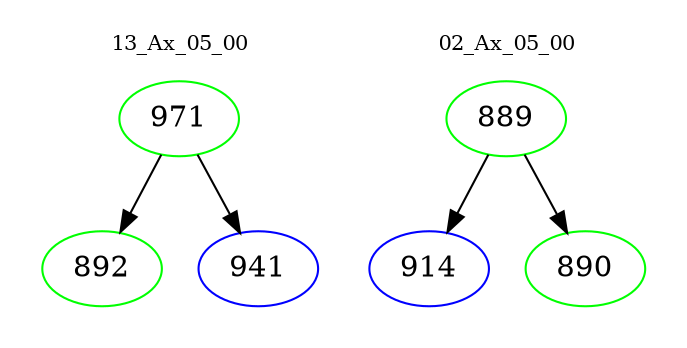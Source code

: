 digraph{
subgraph cluster_0 {
color = white
label = "13_Ax_05_00";
fontsize=10;
T0_971 [label="971", color="green"]
T0_971 -> T0_892 [color="black"]
T0_892 [label="892", color="green"]
T0_971 -> T0_941 [color="black"]
T0_941 [label="941", color="blue"]
}
subgraph cluster_1 {
color = white
label = "02_Ax_05_00";
fontsize=10;
T1_889 [label="889", color="green"]
T1_889 -> T1_914 [color="black"]
T1_914 [label="914", color="blue"]
T1_889 -> T1_890 [color="black"]
T1_890 [label="890", color="green"]
}
}
